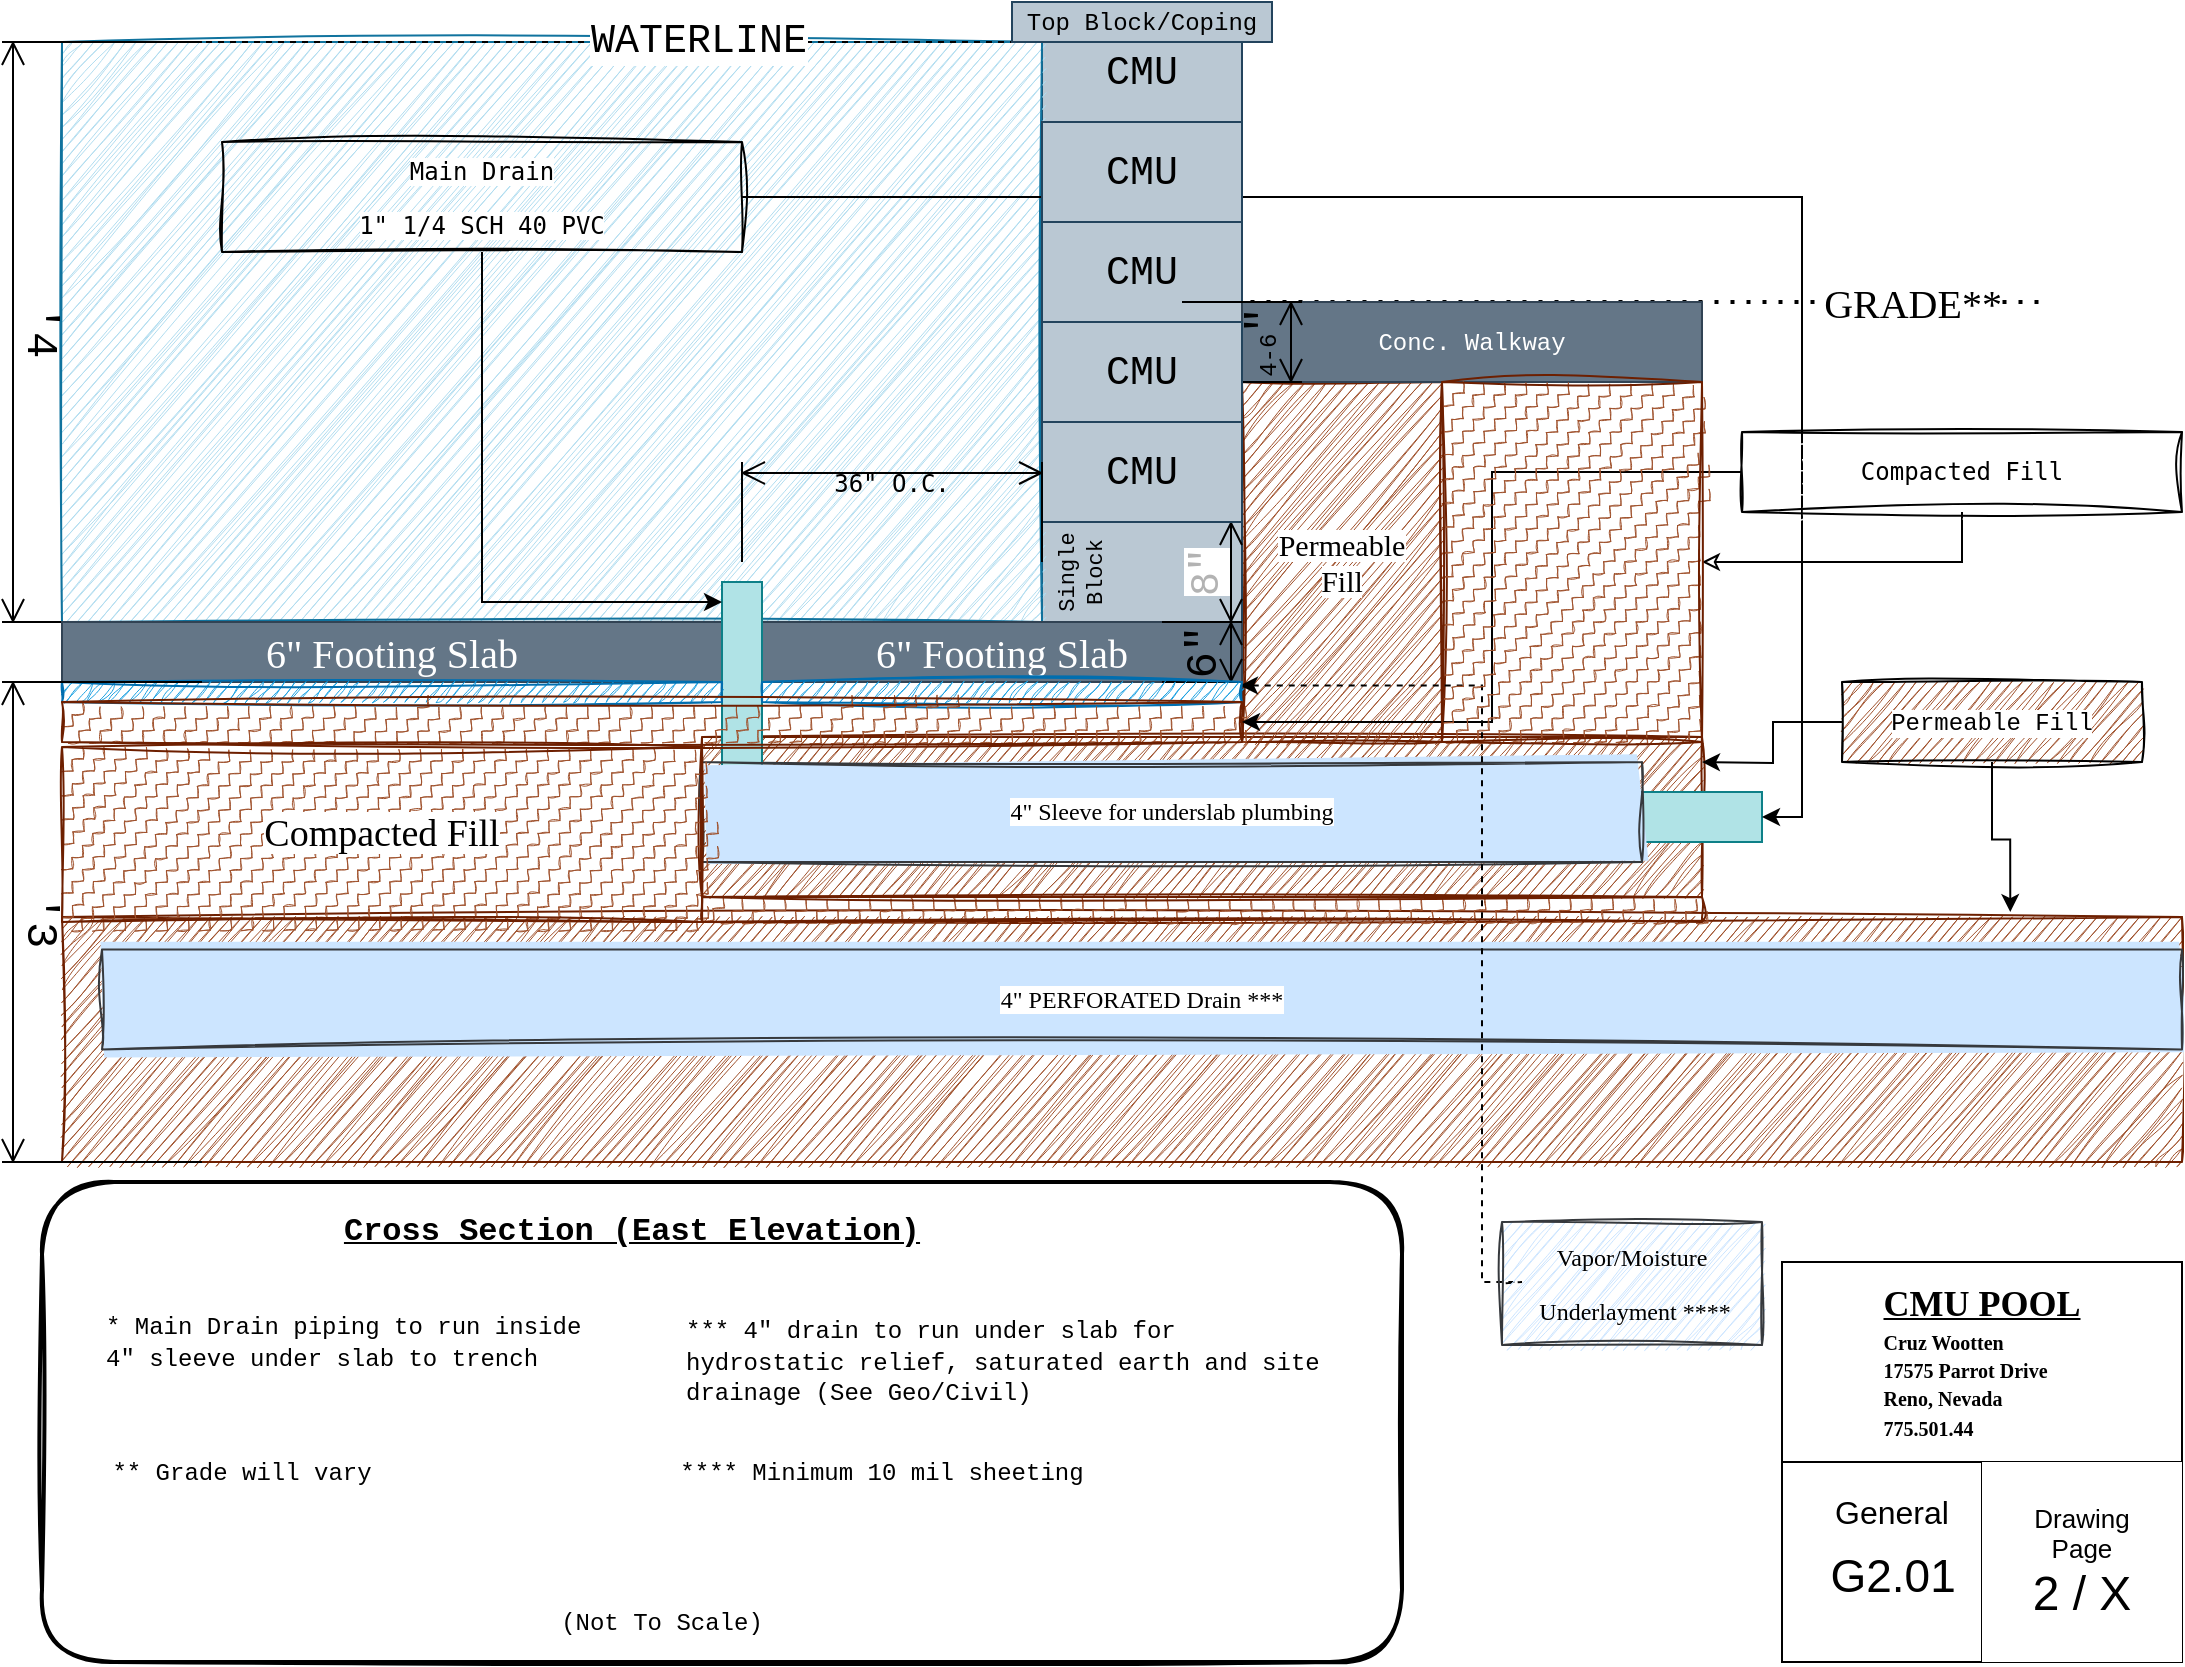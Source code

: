 <mxfile version="27.1.6">
  <diagram name="Page-1" id="NUrmI8YDZ_bbauFBzy91">
    <mxGraphModel dx="2633" dy="1028" grid="1" gridSize="10" guides="1" tooltips="1" connect="1" arrows="1" fold="1" page="1" pageScale="1" pageWidth="1100" pageHeight="850" math="0" shadow="0">
      <root>
        <mxCell id="0" />
        <mxCell id="1" parent="0" />
        <mxCell id="cgU1a-_r7NcbaBn_P0NX-1" value="" style="rounded=0;whiteSpace=wrap;html=1;fillColor=#a0522d;fontColor=#ffffff;strokeColor=#6D1F00;sketch=1;curveFitting=1;jiggle=2;" parent="1" vertex="1">
          <mxGeometry x="30" y="467.5" width="1060" height="122.5" as="geometry" />
        </mxCell>
        <mxCell id="BU_fxgqnpSfx8vlLo7ZI-23" value="" style="rounded=0;whiteSpace=wrap;html=1;fillColor=#a0522d;fontColor=#ffffff;strokeColor=#6D1F00;sketch=1;curveFitting=1;jiggle=2;" parent="1" vertex="1">
          <mxGeometry x="350" y="377.5" width="500" height="80" as="geometry" />
        </mxCell>
        <mxCell id="K1DOdDhO_AhgeLjn-Z8b-29" value="&lt;font face=&quot;Lucida Console&quot; style=&quot;font-size: 15px; background-color: light-dark(#ffffff, var(--ge-dark-color, #121212)); color: light-dark(rgb(0, 0, 0), rgb(255, 255, 255));&quot;&gt;Permeable&lt;/font&gt;&lt;div&gt;&lt;font face=&quot;Lucida Console&quot; style=&quot;font-size: 15px; background-color: light-dark(#ffffff, var(--ge-dark-color, #121212)); color: light-dark(rgb(0, 0, 0), rgb(255, 255, 255));&quot;&gt;Fill&lt;/font&gt;&lt;/div&gt;" style="rounded=0;whiteSpace=wrap;html=1;fillColor=#a0522d;fontColor=#ffffff;strokeColor=#6D1F00;sketch=1;curveFitting=1;jiggle=2;" parent="1" vertex="1">
          <mxGeometry x="620" y="200" width="100" height="180" as="geometry" />
        </mxCell>
        <mxCell id="K1DOdDhO_AhgeLjn-Z8b-17" value="" style="rounded=0;whiteSpace=wrap;html=1;fillColor=#bac8d3;strokeColor=#23445d;" parent="1" vertex="1">
          <mxGeometry x="520" y="270" width="100" height="50" as="geometry" />
        </mxCell>
        <mxCell id="fZEjTNOgHe3qDdnWh54v-3" value="&lt;font face=&quot;Courier New&quot; style=&quot;font-size: 20px;&quot;&gt;CMU&lt;/font&gt;" style="rounded=0;whiteSpace=wrap;html=1;fillColor=#bac8d3;strokeColor=#23445d;" parent="1" vertex="1">
          <mxGeometry x="520" y="20" width="100" height="50" as="geometry" />
        </mxCell>
        <mxCell id="odWF-HK0cc1Ldgiukb00-13" value="&lt;pre&gt;&lt;pre style=&quot;color: rgb(255, 255, 255);&quot;&gt;&lt;span style=&quot;color: light-dark(rgb(0, 0, 0), rgb(255, 255, 255)); white-space: normal; background-color: light-dark(#ffffff, var(--ge-dark-color, #121212));&quot;&gt;&lt;font face=&quot;Lucida Console&quot;&gt;4&quot; PERFORATED Drain ***&lt;/font&gt;&lt;/span&gt;&lt;/pre&gt;&lt;/pre&gt;" style="rounded=0;whiteSpace=wrap;html=1;fillStyle=solid;sketch=1;curveFitting=1;jiggle=2;strokeColor=#36393d;fillColor=#cce5ff;" parent="1" vertex="1">
          <mxGeometry x="50" y="483.75" width="1040" height="50" as="geometry" />
        </mxCell>
        <mxCell id="BU_fxgqnpSfx8vlLo7ZI-9" value="" style="rounded=0;whiteSpace=wrap;html=1;fillColor=#b0e3e6;strokeColor=#0e8088;" parent="1" vertex="1">
          <mxGeometry x="360" y="405" width="520" height="25" as="geometry" />
        </mxCell>
        <mxCell id="BU_fxgqnpSfx8vlLo7ZI-22" value="&lt;pre&gt;&lt;br&gt;&lt;/pre&gt;" style="rounded=0;whiteSpace=wrap;html=1;fillColor=#b1ddf0;strokeColor=#10739e;sketch=1;curveFitting=1;jiggle=2;" parent="1" vertex="1">
          <mxGeometry x="30" y="30" width="490" height="290" as="geometry" />
        </mxCell>
        <mxCell id="BU_fxgqnpSfx8vlLo7ZI-4" value="" style="rounded=1;whiteSpace=wrap;html=1;strokeWidth=2;fillWeight=4;hachureGap=8;hachureAngle=45;sketch=1;" parent="1" vertex="1">
          <mxGeometry x="20" y="600" width="680" height="240" as="geometry" />
        </mxCell>
        <mxCell id="K1DOdDhO_AhgeLjn-Z8b-7" value="&lt;font face=&quot;Courier New&quot; style=&quot;font-size: 22px;&quot;&gt;&#39;4&lt;/font&gt;" style="shape=dimension;direction=north;whiteSpace=wrap;html=1;align=center;points=[];verticalAlign=bottom;labelBackgroundColor=none;horizontal=0;spacingBottom=3;rotation=-180;" parent="1" vertex="1">
          <mxGeometry y="30" width="100" height="290" as="geometry" />
        </mxCell>
        <mxCell id="K1DOdDhO_AhgeLjn-Z8b-10" value="&lt;div style=&quot;text-align: left;&quot;&gt;&lt;font face=&quot;Courier New&quot; style=&quot;color: light-dark(rgb(179, 179, 179), rgb(255, 255, 255));&quot;&gt;&lt;span style=&quot;font-size: 20px; background-color: light-dark(#ffffff, var(--ge-dark-color, #121212));&quot;&gt;8&quot;&lt;/span&gt;&lt;/font&gt;&lt;/div&gt;" style="shape=dimension;direction=north;whiteSpace=wrap;html=1;align=center;points=[];verticalAlign=bottom;labelBackgroundColor=none;horizontal=0;spacingBottom=3;" parent="1" vertex="1">
          <mxGeometry x="520" y="270" width="100" height="50" as="geometry" />
        </mxCell>
        <mxCell id="K1DOdDhO_AhgeLjn-Z8b-11" value="" style="endArrow=none;dashed=1;html=1;dashPattern=1 3;strokeWidth=2;rounded=0;" parent="1" edge="1">
          <mxGeometry width="50" height="50" relative="1" as="geometry">
            <mxPoint x="576.25" y="160" as="sourcePoint" />
            <mxPoint x="1023.75" y="160" as="targetPoint" />
          </mxGeometry>
        </mxCell>
        <mxCell id="K1DOdDhO_AhgeLjn-Z8b-20" value="&lt;font face=&quot;Lucida Console&quot; style=&quot;font-size: 20px;&quot;&gt;GRADE**&lt;/font&gt;" style="edgeLabel;html=1;align=center;verticalAlign=middle;resizable=0;points=[];fontFamily=Courier New;" parent="K1DOdDhO_AhgeLjn-Z8b-11" vertex="1" connectable="0">
          <mxGeometry x="0.469" relative="1" as="geometry">
            <mxPoint x="50" as="offset" />
          </mxGeometry>
        </mxCell>
        <mxCell id="K1DOdDhO_AhgeLjn-Z8b-13" value="&lt;pre&gt;&lt;font face=&quot;Lucida Console&quot; style=&quot;font-size: 20px;&quot;&gt;6&quot; Footing Slab&lt;/font&gt;&lt;/pre&gt;" style="rounded=0;whiteSpace=wrap;html=1;fillColor=#647687;fontColor=#ffffff;strokeColor=#314354;" parent="1" vertex="1">
          <mxGeometry x="380" y="320" width="240" height="30" as="geometry" />
        </mxCell>
        <mxCell id="K1DOdDhO_AhgeLjn-Z8b-18" value="&lt;font style=&quot;font-size: 16px;&quot; face=&quot;Courier New&quot;&gt;&lt;b style=&quot;&quot;&gt;&lt;u&gt;Cross Section (East Elevation)&lt;/u&gt;&lt;/b&gt;&lt;/font&gt;" style="text;html=1;align=center;verticalAlign=middle;whiteSpace=wrap;rounded=0;" parent="1" vertex="1">
          <mxGeometry x="60" y="610" width="510" height="30" as="geometry" />
        </mxCell>
        <mxCell id="K1DOdDhO_AhgeLjn-Z8b-19" value="" style="endArrow=none;dashed=1;html=1;rounded=0;entryX=0;entryY=0;entryDx=0;entryDy=0;" parent="1" edge="1">
          <mxGeometry width="50" height="50" relative="1" as="geometry">
            <mxPoint x="30" y="30" as="sourcePoint" />
            <mxPoint x="530" y="30" as="targetPoint" />
          </mxGeometry>
        </mxCell>
        <mxCell id="K1DOdDhO_AhgeLjn-Z8b-28" value="&lt;font face=&quot;Courier New&quot; style=&quot;font-size: 20px;&quot;&gt;WATERLINE&lt;/font&gt;" style="edgeLabel;html=1;align=center;verticalAlign=middle;resizable=0;points=[];" parent="K1DOdDhO_AhgeLjn-Z8b-19" vertex="1" connectable="0">
          <mxGeometry x="0.272" y="1" relative="1" as="geometry">
            <mxPoint as="offset" />
          </mxGeometry>
        </mxCell>
        <mxCell id="K1DOdDhO_AhgeLjn-Z8b-21" value="Single Block" style="text;html=1;align=center;verticalAlign=middle;whiteSpace=wrap;rounded=0;rotation=-90;fontFamily=Courier New;fontSize=11;" parent="1" vertex="1">
          <mxGeometry x="500" y="280" width="80" height="30" as="geometry" />
        </mxCell>
        <mxCell id="K1DOdDhO_AhgeLjn-Z8b-30" value="&lt;font face=&quot;Courier New&quot; style=&quot;font-size: 20px;&quot;&gt;CMU&lt;/font&gt;" style="rounded=0;whiteSpace=wrap;html=1;fillColor=#bac8d3;strokeColor=#23445d;" parent="1" vertex="1">
          <mxGeometry x="520" y="220" width="100" height="50" as="geometry" />
        </mxCell>
        <mxCell id="K1DOdDhO_AhgeLjn-Z8b-31" value="&lt;font face=&quot;Courier New&quot; style=&quot;font-size: 20px;&quot;&gt;CMU&lt;/font&gt;" style="rounded=0;whiteSpace=wrap;html=1;fillColor=#bac8d3;strokeColor=#23445d;" parent="1" vertex="1">
          <mxGeometry x="520" y="120" width="100" height="50" as="geometry" />
        </mxCell>
        <mxCell id="K1DOdDhO_AhgeLjn-Z8b-35" value="&lt;font face=&quot;Courier New&quot;&gt;Conc. Walkway&lt;/font&gt;" style="rounded=0;whiteSpace=wrap;html=1;fillColor=#647687;fontColor=#ffffff;strokeColor=#314354;" parent="1" vertex="1">
          <mxGeometry x="620" y="160" width="230" height="40" as="geometry" />
        </mxCell>
        <mxCell id="K1DOdDhO_AhgeLjn-Z8b-36" value="&lt;font face=&quot;Courier New&quot;&gt;Top Block/Coping&lt;/font&gt;" style="rounded=0;whiteSpace=wrap;html=1;fillColor=#bac8d3;strokeColor=#23445d;" parent="1" vertex="1">
          <mxGeometry x="505" y="10" width="130" height="20" as="geometry" />
        </mxCell>
        <mxCell id="K1DOdDhO_AhgeLjn-Z8b-37" value="&lt;font face=&quot;Courier New&quot;&gt;(Not To Scale)&lt;/font&gt;" style="text;html=1;align=center;verticalAlign=middle;whiteSpace=wrap;rounded=0;" parent="1" vertex="1">
          <mxGeometry x="220" y="805" width="220" height="30" as="geometry" />
        </mxCell>
        <mxCell id="BU_fxgqnpSfx8vlLo7ZI-1" value="&lt;font face=&quot;Courier New&quot; style=&quot;font-size: 22px;&quot;&gt;6&quot;&lt;/font&gt;" style="shape=dimension;direction=north;whiteSpace=wrap;html=1;align=center;points=[];verticalAlign=bottom;labelBackgroundColor=none;horizontal=0;spacingBottom=3;" parent="1" vertex="1">
          <mxGeometry x="580" y="320" width="40" height="30" as="geometry" />
        </mxCell>
        <mxCell id="BU_fxgqnpSfx8vlLo7ZI-5" value="&lt;font face=&quot;Courier New&quot;&gt;** Grade will vary&lt;/font&gt;" style="text;html=1;align=center;verticalAlign=middle;whiteSpace=wrap;rounded=0;" parent="1" vertex="1">
          <mxGeometry x="40" y="730" width="160" height="30" as="geometry" />
        </mxCell>
        <mxCell id="BU_fxgqnpSfx8vlLo7ZI-6" value="&lt;font style=&quot;font-size: 20px;&quot;&gt;6&quot; Footing Slab&lt;/font&gt;" style="rounded=0;whiteSpace=wrap;html=1;fillColor=#647687;fontColor=#ffffff;strokeColor=#314354;fontFamily=Lucida Console;" parent="1" vertex="1">
          <mxGeometry x="30" y="320" width="330" height="30" as="geometry" />
        </mxCell>
        <mxCell id="BU_fxgqnpSfx8vlLo7ZI-7" value="" style="rounded=0;whiteSpace=wrap;html=1;fillColor=#b0e3e6;strokeColor=#0e8088;" parent="1" vertex="1">
          <mxGeometry x="360" y="300" width="20" height="110" as="geometry" />
        </mxCell>
        <mxCell id="BU_fxgqnpSfx8vlLo7ZI-8" value="&lt;pre&gt;&lt;pre style=&quot;color: rgb(255, 255, 255);&quot;&gt;&lt;span style=&quot;color: light-dark(rgb(0, 0, 0), rgb(255, 255, 255)); white-space: normal; background-color: light-dark(#ffffff, var(--ge-dark-color, #121212));&quot;&gt;&lt;font face=&quot;Lucida Console&quot;&gt;4&quot; Sleeve for underslab plumbing&lt;/font&gt;&lt;/span&gt;&lt;/pre&gt;&lt;/pre&gt;" style="rounded=0;whiteSpace=wrap;html=1;fillStyle=solid;sketch=1;curveFitting=1;jiggle=2;strokeColor=#36393d;fillColor=#cce5ff;" parent="1" vertex="1">
          <mxGeometry x="350" y="390" width="470" height="50" as="geometry" />
        </mxCell>
        <mxCell id="BU_fxgqnpSfx8vlLo7ZI-12" value="&lt;font face=&quot;Courier New&quot;&gt;4-6&lt;/font&gt;&lt;font face=&quot;Courier New&quot; style=&quot;font-size: 22px;&quot;&gt;&quot;&lt;/font&gt;" style="shape=dimension;direction=north;whiteSpace=wrap;html=1;align=center;points=[];verticalAlign=bottom;labelBackgroundColor=none;horizontal=0;spacingBottom=3;" parent="1" vertex="1">
          <mxGeometry x="590" y="160" width="60" height="40" as="geometry" />
        </mxCell>
        <mxCell id="BU_fxgqnpSfx8vlLo7ZI-14" value="&lt;pre&gt;36&quot; O.C.&lt;/pre&gt;" style="shape=dimension;direction=west;whiteSpace=wrap;html=1;align=center;points=[];verticalAlign=top;spacingTop=-15;labelBackgroundColor=none;" parent="1" vertex="1">
          <mxGeometry x="370" y="240" width="150" height="50" as="geometry" />
        </mxCell>
        <mxCell id="BU_fxgqnpSfx8vlLo7ZI-17" value="" style="rounded=0;whiteSpace=wrap;html=1;fillColor=#1ba1e2;fontColor=#ffffff;strokeColor=#006EAF;sketch=1;curveFitting=1;jiggle=2;" parent="1" vertex="1">
          <mxGeometry x="30" y="350" width="330" height="10" as="geometry" />
        </mxCell>
        <mxCell id="odWF-HK0cc1Ldgiukb00-12" style="edgeStyle=orthogonalEdgeStyle;rounded=0;orthogonalLoop=1;jettySize=auto;html=1;exitX=1;exitY=0.25;exitDx=0;exitDy=0;endArrow=none;startFill=1;startArrow=classic;entryX=0;entryY=0.5;entryDx=0;entryDy=0;dashed=1;" parent="1" target="BU_fxgqnpSfx8vlLo7ZI-19" edge="1">
          <mxGeometry relative="1" as="geometry">
            <mxPoint x="619" y="351.75" as="sourcePoint" />
            <mxPoint x="720" y="660" as="targetPoint" />
            <Array as="points">
              <mxPoint x="740" y="352" />
              <mxPoint x="740" y="650" />
              <mxPoint x="760" y="650" />
            </Array>
          </mxGeometry>
        </mxCell>
        <mxCell id="BU_fxgqnpSfx8vlLo7ZI-18" value="" style="rounded=0;whiteSpace=wrap;html=1;fillColor=#1ba1e2;fontColor=#ffffff;strokeColor=#006EAF;sketch=1;curveFitting=1;jiggle=2;" parent="1" vertex="1">
          <mxGeometry x="380" y="350" width="240" height="10" as="geometry" />
        </mxCell>
        <mxCell id="BU_fxgqnpSfx8vlLo7ZI-19" value="&lt;pre&gt;&lt;font face=&quot;Lucida Console&quot;&gt;Vapor/Moisture&lt;/font&gt;&lt;/pre&gt;&lt;pre&gt;&lt;font face=&quot;Lucida Console&quot;&gt; Underlayment ****&lt;/font&gt;&lt;/pre&gt;" style="text;html=1;align=center;verticalAlign=middle;whiteSpace=wrap;rounded=0;strokeColor=#36393d;fillColor=light-dark(#CCE5FF,#2D537C);sketch=1;curveFitting=1;jiggle=2;fillStyle=hachure;" parent="1" vertex="1">
          <mxGeometry x="750" y="620" width="130" height="61.5" as="geometry" />
        </mxCell>
        <mxCell id="BU_fxgqnpSfx8vlLo7ZI-20" value="&lt;font face=&quot;Courier New&quot;&gt;**** Minimum 10 mil sheeting&lt;/font&gt;" style="text;html=1;align=center;verticalAlign=middle;whiteSpace=wrap;rounded=0;" parent="1" vertex="1">
          <mxGeometry x="330" y="730" width="220" height="30" as="geometry" />
        </mxCell>
        <mxCell id="cgU1a-_r7NcbaBn_P0NX-9" style="edgeStyle=orthogonalEdgeStyle;rounded=0;orthogonalLoop=1;jettySize=auto;html=1;exitX=1;exitY=0.5;exitDx=0;exitDy=0;entryX=1;entryY=0.5;entryDx=0;entryDy=0;" parent="1" source="BU_fxgqnpSfx8vlLo7ZI-11" target="BU_fxgqnpSfx8vlLo7ZI-9" edge="1">
          <mxGeometry relative="1" as="geometry" />
        </mxCell>
        <mxCell id="BU_fxgqnpSfx8vlLo7ZI-11" value="&lt;pre&gt;&lt;font style=&quot;color: light-dark(rgb(0, 0, 0), rgb(4, 4, 255)); background-color: light-dark(#ffffff, var(--ge-dark-color, #121212));&quot;&gt;Main Drain&lt;/font&gt;&lt;/pre&gt;&lt;pre&gt;&lt;font style=&quot;color: light-dark(rgb(0, 0, 0), rgb(4, 4, 255)); background-color: light-dark(#ffffff, var(--ge-dark-color, #121212));&quot;&gt;1&quot; 1/4 SCH 40 PVC&lt;/font&gt;&lt;/pre&gt;" style="text;html=1;align=center;verticalAlign=middle;whiteSpace=wrap;rounded=0;strokeColor=default;fillColor=none;sketch=1;curveFitting=1;jiggle=2;fontFamily=Helvetica;fontSize=12;fontColor=default;" parent="1" vertex="1">
          <mxGeometry x="110" y="80" width="260" height="55" as="geometry" />
        </mxCell>
        <mxCell id="odWF-HK0cc1Ldgiukb00-5" style="edgeStyle=orthogonalEdgeStyle;rounded=0;orthogonalLoop=1;jettySize=auto;html=1;exitX=0;exitY=0.5;exitDx=0;exitDy=0;" parent="1" source="odWF-HK0cc1Ldgiukb00-3" edge="1">
          <mxGeometry relative="1" as="geometry">
            <mxPoint x="850" y="390" as="targetPoint" />
          </mxGeometry>
        </mxCell>
        <mxCell id="odWF-HK0cc1Ldgiukb00-3" value="&lt;font style=&quot;background-color: light-dark(#ffffff, var(--ge-dark-color, #121212));&quot; face=&quot;Courier New&quot;&gt;Permeable Fill&lt;/font&gt;" style="text;html=1;align=center;verticalAlign=middle;whiteSpace=wrap;rounded=0;strokeColor=default;fillColor=#A0522D;sketch=1;curveFitting=1;jiggle=2;" parent="1" vertex="1">
          <mxGeometry x="920" y="350" width="150" height="40" as="geometry" />
        </mxCell>
        <mxCell id="odWF-HK0cc1Ldgiukb00-6" value="" style="rounded=0;whiteSpace=wrap;html=1;fillColor=light-dark(#A0522D,#7F00FF);fontColor=#ffffff;strokeColor=#6D1F00;sketch=1;curveFitting=1;jiggle=2;fillStyle=zigzag-line;align=center;verticalAlign=middle;fontFamily=Helvetica;fontSize=12;" parent="1" vertex="1">
          <mxGeometry x="30" y="360" width="590" height="20" as="geometry" />
        </mxCell>
        <mxCell id="odWF-HK0cc1Ldgiukb00-7" style="edgeStyle=orthogonalEdgeStyle;rounded=0;orthogonalLoop=1;jettySize=auto;html=1;entryX=0;entryY=0.091;entryDx=0;entryDy=0;entryPerimeter=0;" parent="1" source="BU_fxgqnpSfx8vlLo7ZI-11" target="BU_fxgqnpSfx8vlLo7ZI-7" edge="1">
          <mxGeometry relative="1" as="geometry" />
        </mxCell>
        <mxCell id="odWF-HK0cc1Ldgiukb00-9" style="edgeStyle=orthogonalEdgeStyle;rounded=0;orthogonalLoop=1;jettySize=auto;html=1;entryX=1;entryY=0.5;entryDx=0;entryDy=0;" parent="1" source="odWF-HK0cc1Ldgiukb00-8" target="odWF-HK0cc1Ldgiukb00-6" edge="1">
          <mxGeometry relative="1" as="geometry" />
        </mxCell>
        <mxCell id="odWF-HK0cc1Ldgiukb00-14" value="&lt;font face=&quot;Lucida Console&quot; style=&quot;font-size: 19px; color: light-dark(rgb(0, 0, 0), rgb(11, 255, 128)); background-color: light-dark(#ffffff, var(--ge-dark-color, #121212));&quot;&gt;Compacted Fill&lt;/font&gt;" style="rounded=0;whiteSpace=wrap;html=1;fillColor=light-dark(#A0522D,#7F00FF);fontColor=#ffffff;strokeColor=#6D1F00;sketch=1;curveFitting=1;jiggle=2;fillStyle=zigzag-line;align=center;verticalAlign=middle;fontFamily=Helvetica;fontSize=12;" parent="1" vertex="1">
          <mxGeometry x="30" y="382.5" width="320" height="87.5" as="geometry" />
        </mxCell>
        <mxCell id="odWF-HK0cc1Ldgiukb00-15" value="" style="rounded=0;whiteSpace=wrap;html=1;fillColor=light-dark(#A0522D,#7F00FF);fontColor=#ffffff;strokeColor=#6D1F00;sketch=1;curveFitting=1;jiggle=2;fillStyle=zigzag-line;align=center;verticalAlign=middle;fontFamily=Helvetica;fontSize=12;" parent="1" vertex="1">
          <mxGeometry x="350" y="457.5" width="500" height="12.5" as="geometry" />
        </mxCell>
        <mxCell id="odWF-HK0cc1Ldgiukb00-16" value="&lt;font face=&quot;Courier New&quot;&gt;* Main Drain piping to run inside&amp;nbsp; 4&quot; sleeve under slab to trench&amp;nbsp;&lt;/font&gt;" style="text;html=1;align=left;verticalAlign=middle;whiteSpace=wrap;rounded=0;" parent="1" vertex="1">
          <mxGeometry x="50" y="660" width="260" height="40" as="geometry" />
        </mxCell>
        <mxCell id="odWF-HK0cc1Ldgiukb00-17" value="&lt;font face=&quot;Courier New&quot;&gt;*** 4&quot; drain to run under slab for hydrostatic relief, saturated earth and site drainage (See Geo/Civil)&lt;/font&gt;" style="text;html=1;align=left;verticalAlign=middle;whiteSpace=wrap;rounded=0;" parent="1" vertex="1">
          <mxGeometry x="340" y="660" width="320" height="60" as="geometry" />
        </mxCell>
        <mxCell id="ZS5StDtK9BJqc9LHPtpe-1" value="&lt;u&gt;&lt;font face=&quot;Lucida Console&quot; style=&quot;font-size: 18px;&quot;&gt;CMU POOL&lt;/font&gt;&lt;/u&gt;&lt;div style=&quot;text-align: left;&quot;&gt;&lt;span style=&quot;font-size: 10px;&quot;&gt;&lt;font face=&quot;Lucida Console&quot;&gt;Cruz Wootten&lt;/font&gt;&lt;/span&gt;&lt;/div&gt;&lt;div style=&quot;text-align: left;&quot;&gt;&lt;font face=&quot;Lucida Console&quot;&gt;&lt;span style=&quot;font-size: 10px; background-color: transparent; color: light-dark(rgb(0, 0, 0), rgb(255, 255, 255));&quot;&gt;17575 Parrot Drive&amp;nbsp;&lt;/span&gt;&lt;br&gt;&lt;span style=&quot;font-size: 10px; background-color: transparent; color: light-dark(rgb(0, 0, 0), rgb(255, 255, 255));&quot;&gt;Reno, Nevada&lt;/span&gt;&lt;/font&gt;&lt;/div&gt;&lt;div style=&quot;text-align: left;&quot;&gt;&lt;span style=&quot;background-color: transparent; color: light-dark(rgb(0, 0, 0), rgb(255, 255, 255)); font-size: 10px;&quot;&gt;&lt;font face=&quot;Lucida Console&quot;&gt;775.501.44&lt;/font&gt;&lt;/span&gt;&lt;/div&gt;" style="swimlane;whiteSpace=wrap;html=1;startSize=100;align=center;" parent="1" vertex="1">
          <mxGeometry x="890" y="640" width="200" height="200" as="geometry" />
        </mxCell>
        <mxCell id="ZS5StDtK9BJqc9LHPtpe-2" value="&lt;font style=&quot;font-size: 40px;&quot;&gt;&amp;nbsp; &lt;/font&gt;&lt;font style=&quot;font-size: 23px;&quot;&gt;G&lt;/font&gt;&lt;font style=&quot;font-size: 23px;&quot;&gt;2.01&lt;/font&gt;" style="text;html=1;align=left;verticalAlign=middle;whiteSpace=wrap;rounded=0;" parent="ZS5StDtK9BJqc9LHPtpe-1" vertex="1">
          <mxGeometry y="100" width="200" height="100" as="geometry" />
        </mxCell>
        <mxCell id="ZS5StDtK9BJqc9LHPtpe-3" value="&lt;font style=&quot;font-size: 16px;&quot;&gt;General&lt;/font&gt;" style="text;html=1;align=center;verticalAlign=middle;whiteSpace=wrap;rounded=0;" parent="ZS5StDtK9BJqc9LHPtpe-1" vertex="1">
          <mxGeometry x="20" y="110" width="70" height="30" as="geometry" />
        </mxCell>
        <mxCell id="ZS5StDtK9BJqc9LHPtpe-4" value="" style="endArrow=none;html=1;rounded=0;exitX=0.5;exitY=1;exitDx=0;exitDy=0;" parent="ZS5StDtK9BJqc9LHPtpe-1" source="ZS5StDtK9BJqc9LHPtpe-2" edge="1">
          <mxGeometry width="50" height="50" relative="1" as="geometry">
            <mxPoint x="50" y="150" as="sourcePoint" />
            <mxPoint x="100" y="100" as="targetPoint" />
          </mxGeometry>
        </mxCell>
        <mxCell id="ZS5StDtK9BJqc9LHPtpe-5" value="&lt;div&gt;&lt;font style=&quot;font-size: 13px;&quot;&gt;Drawing&lt;/font&gt;&lt;/div&gt;&lt;div&gt;&lt;font style=&quot;font-size: 13px;&quot;&gt;Page&lt;/font&gt;&lt;/div&gt;&lt;div&gt;&lt;span style=&quot;font-size: 24px; background-color: transparent; color: light-dark(rgb(0, 0, 0), rgb(255, 255, 255));&quot;&gt;2 / X&lt;/span&gt;&lt;/div&gt;" style="text;html=1;align=center;verticalAlign=middle;whiteSpace=wrap;rounded=0;fillColor=default;" parent="1" vertex="1">
          <mxGeometry x="990" y="740" width="100" height="100" as="geometry" />
        </mxCell>
        <mxCell id="fZEjTNOgHe3qDdnWh54v-1" value="&lt;font face=&quot;Courier New&quot; style=&quot;font-size: 20px;&quot;&gt;CMU&lt;/font&gt;" style="rounded=0;whiteSpace=wrap;html=1;fillColor=#bac8d3;strokeColor=#23445d;" parent="1" vertex="1">
          <mxGeometry x="520" y="170" width="100" height="50" as="geometry" />
        </mxCell>
        <mxCell id="fZEjTNOgHe3qDdnWh54v-2" value="&lt;font face=&quot;Courier New&quot; style=&quot;font-size: 20px;&quot;&gt;CMU&lt;/font&gt;" style="rounded=0;whiteSpace=wrap;html=1;fillColor=#bac8d3;strokeColor=#23445d;" parent="1" vertex="1">
          <mxGeometry x="520" y="70" width="100" height="50" as="geometry" />
        </mxCell>
        <mxCell id="cgU1a-_r7NcbaBn_P0NX-8" style="edgeStyle=orthogonalEdgeStyle;rounded=0;orthogonalLoop=1;jettySize=auto;html=1;exitX=1;exitY=0.5;exitDx=0;exitDy=0;entryX=0.5;entryY=1;entryDx=0;entryDy=0;endArrow=none;startFill=0;endFill=1;startArrow=classic;" parent="1" source="cgU1a-_r7NcbaBn_P0NX-2" target="odWF-HK0cc1Ldgiukb00-8" edge="1">
          <mxGeometry relative="1" as="geometry" />
        </mxCell>
        <mxCell id="cgU1a-_r7NcbaBn_P0NX-2" value="" style="rounded=0;whiteSpace=wrap;html=1;fillColor=light-dark(#A0522D,#7F00FF);fontColor=#ffffff;strokeColor=#6D1F00;sketch=1;curveFitting=1;jiggle=2;fillStyle=zigzag-line;" parent="1" vertex="1">
          <mxGeometry x="720" y="200" width="130" height="180" as="geometry" />
        </mxCell>
        <mxCell id="cgU1a-_r7NcbaBn_P0NX-5" style="edgeStyle=orthogonalEdgeStyle;rounded=0;orthogonalLoop=1;jettySize=auto;html=1;entryX=0.919;entryY=-0.02;entryDx=0;entryDy=0;entryPerimeter=0;" parent="1" source="odWF-HK0cc1Ldgiukb00-3" target="cgU1a-_r7NcbaBn_P0NX-1" edge="1">
          <mxGeometry relative="1" as="geometry" />
        </mxCell>
        <mxCell id="odWF-HK0cc1Ldgiukb00-8" value="&lt;pre&gt;&lt;span style=&quot;background-color: light-dark(#ffffff, var(--ge-dark-color, #121212));&quot;&gt;Compacted Fill&lt;/span&gt;&lt;/pre&gt;" style="text;align=center;verticalAlign=middle;whiteSpace=wrap;rounded=0;strokeColor=default;fillColor=light-dark(#FFFFFF,#4524FF);sketch=1;curveFitting=1;jiggle=2;fillStyle=zigzag-line;fontFamily=Helvetica;fontSize=12;fontColor=default;html=1;textShadow=0;" parent="1" vertex="1">
          <mxGeometry x="870" y="225" width="220" height="40" as="geometry" />
        </mxCell>
        <mxCell id="0JdNyJe5WMM530hX5aAt-1" value="&lt;font face=&quot;Courier New&quot; style=&quot;font-size: 22px;&quot;&gt;&#39;3&lt;/font&gt;" style="shape=dimension;direction=north;whiteSpace=wrap;html=1;align=center;points=[];verticalAlign=bottom;labelBackgroundColor=none;horizontal=0;spacingBottom=3;rotation=-180;" vertex="1" parent="1">
          <mxGeometry y="350" width="100" height="240" as="geometry" />
        </mxCell>
      </root>
    </mxGraphModel>
  </diagram>
</mxfile>
